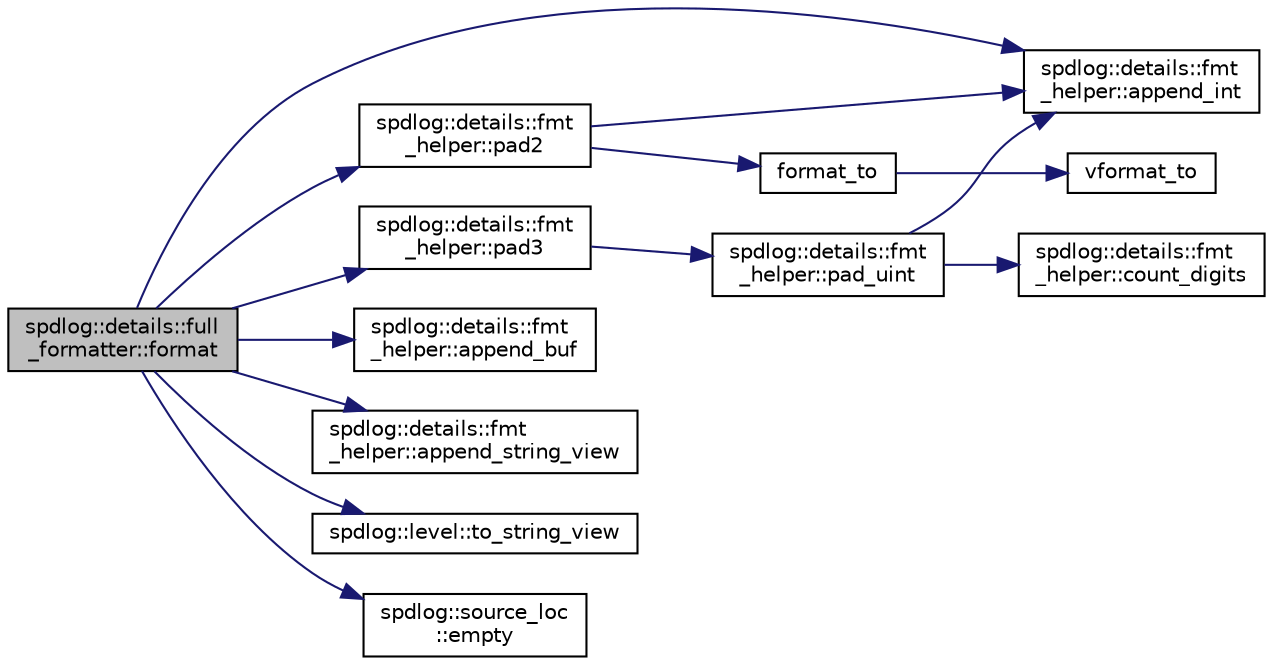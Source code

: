 digraph "spdlog::details::full_formatter::format"
{
  edge [fontname="Helvetica",fontsize="10",labelfontname="Helvetica",labelfontsize="10"];
  node [fontname="Helvetica",fontsize="10",shape=record];
  rankdir="LR";
  Node1 [label="spdlog::details::full\l_formatter::format",height=0.2,width=0.4,color="black", fillcolor="grey75", style="filled" fontcolor="black"];
  Node1 -> Node2 [color="midnightblue",fontsize="10",style="solid",fontname="Helvetica"];
  Node2 [label="spdlog::details::fmt\l_helper::append_int",height=0.2,width=0.4,color="black", fillcolor="white", style="filled",URL="$namespacespdlog_1_1details_1_1fmt__helper.html#a0d2621043fa718e54ffcaa2e9812dfa4"];
  Node1 -> Node3 [color="midnightblue",fontsize="10",style="solid",fontname="Helvetica"];
  Node3 [label="spdlog::details::fmt\l_helper::pad2",height=0.2,width=0.4,color="black", fillcolor="white", style="filled",URL="$namespacespdlog_1_1details_1_1fmt__helper.html#ae8d7b70c5b54338c0903cf494b06404a"];
  Node3 -> Node2 [color="midnightblue",fontsize="10",style="solid",fontname="Helvetica"];
  Node3 -> Node4 [color="midnightblue",fontsize="10",style="solid",fontname="Helvetica"];
  Node4 [label="format_to",height=0.2,width=0.4,color="black", fillcolor="white", style="filled",URL="$vendor_2spdlog_2include_2spdlog_2fmt_2bundled_2_core_8h.html#abcac15fdbec6e0fe134caa0d49a40a88"];
  Node4 -> Node5 [color="midnightblue",fontsize="10",style="solid",fontname="Helvetica"];
  Node5 [label="vformat_to",height=0.2,width=0.4,color="black", fillcolor="white", style="filled",URL="$vendor_2spdlog_2include_2spdlog_2fmt_2bundled_2_core_8h.html#ae2022f6959a9a0bccb6a0770bdb76f43"];
  Node1 -> Node6 [color="midnightblue",fontsize="10",style="solid",fontname="Helvetica"];
  Node6 [label="spdlog::details::fmt\l_helper::append_buf",height=0.2,width=0.4,color="black", fillcolor="white", style="filled",URL="$namespacespdlog_1_1details_1_1fmt__helper.html#a1cd64e7ba833d726c77344aa9fb85e6a"];
  Node1 -> Node7 [color="midnightblue",fontsize="10",style="solid",fontname="Helvetica"];
  Node7 [label="spdlog::details::fmt\l_helper::pad3",height=0.2,width=0.4,color="black", fillcolor="white", style="filled",URL="$namespacespdlog_1_1details_1_1fmt__helper.html#af739ecce102d47ff08a0f344a96897d9"];
  Node7 -> Node8 [color="midnightblue",fontsize="10",style="solid",fontname="Helvetica"];
  Node8 [label="spdlog::details::fmt\l_helper::pad_uint",height=0.2,width=0.4,color="black", fillcolor="white", style="filled",URL="$namespacespdlog_1_1details_1_1fmt__helper.html#a569553750f9f2fa7b16c94a56a398de3"];
  Node8 -> Node9 [color="midnightblue",fontsize="10",style="solid",fontname="Helvetica"];
  Node9 [label="spdlog::details::fmt\l_helper::count_digits",height=0.2,width=0.4,color="black", fillcolor="white", style="filled",URL="$namespacespdlog_1_1details_1_1fmt__helper.html#a976eeb3c4a42ccfb05437aa9a0d4d9f7"];
  Node8 -> Node2 [color="midnightblue",fontsize="10",style="solid",fontname="Helvetica"];
  Node1 -> Node10 [color="midnightblue",fontsize="10",style="solid",fontname="Helvetica"];
  Node10 [label="spdlog::details::fmt\l_helper::append_string_view",height=0.2,width=0.4,color="black", fillcolor="white", style="filled",URL="$namespacespdlog_1_1details_1_1fmt__helper.html#a603f4d0d8853a61610a0042d5d62fe94"];
  Node1 -> Node11 [color="midnightblue",fontsize="10",style="solid",fontname="Helvetica"];
  Node11 [label="spdlog::level::to_string_view",height=0.2,width=0.4,color="black", fillcolor="white", style="filled",URL="$namespacespdlog_1_1level.html#a95af114ec4b98530113f98b5c7bc5ec7"];
  Node1 -> Node12 [color="midnightblue",fontsize="10",style="solid",fontname="Helvetica"];
  Node12 [label="spdlog::source_loc\l::empty",height=0.2,width=0.4,color="black", fillcolor="white", style="filled",URL="$structspdlog_1_1source__loc.html#a87cedeee3cb80521f33c3cf86651ae96"];
}
